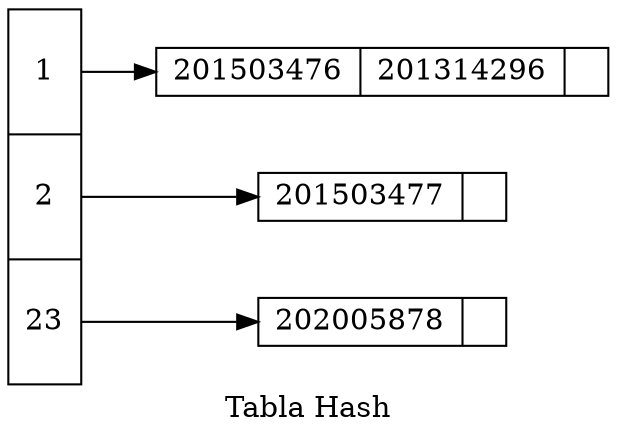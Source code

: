 digraph TablaHas{
nodesep=0.08;
rankdir=LR;
node [shape=record,width=0.1,height=0.1];
nodo0 [label = "  <f0>1| <f1>2| <f2>23 " , height=2.5];
nodo1[label = " {201503476|201314296|}"];
nodo2[label = " {201503477|}"];
nodo3[label = " {202005878|}"];

nodo0:f0->nodo1
nodo0:f1->nodo2
nodo0:f2->nodo3
label = " Tabla Hash "; 
}
